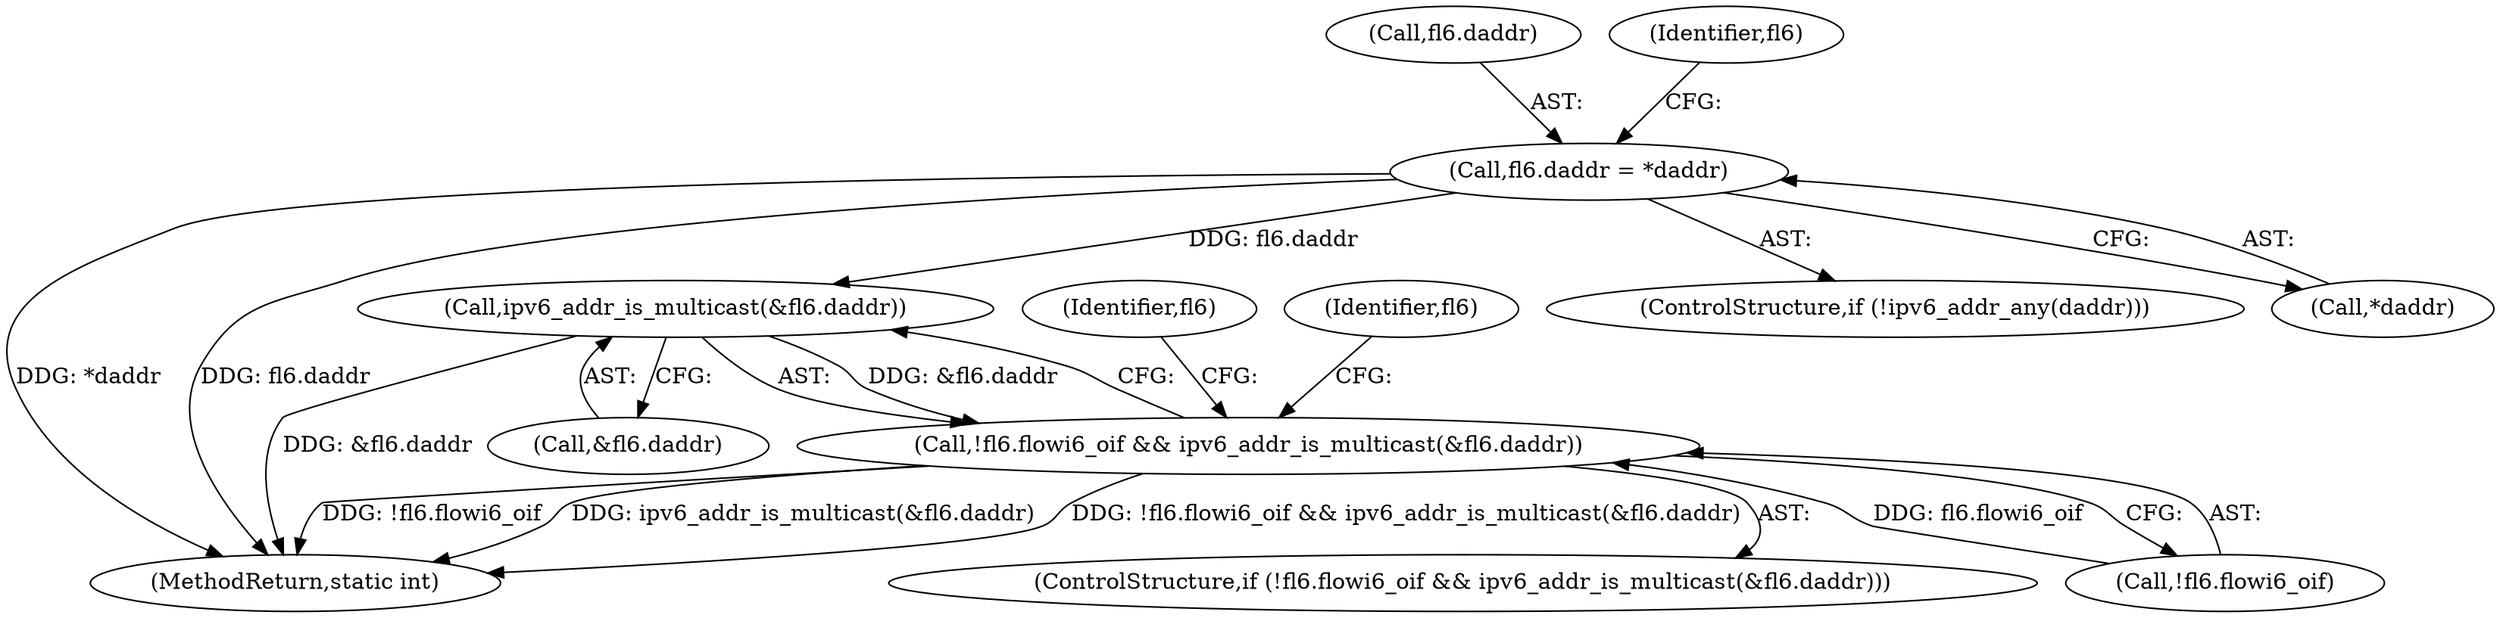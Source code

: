 digraph "0_linux_45f6fad84cc305103b28d73482b344d7f5b76f39_19@pointer" {
"1000451" [label="(Call,fl6.daddr = *daddr)"];
"1000501" [label="(Call,ipv6_addr_is_multicast(&fl6.daddr))"];
"1000496" [label="(Call,!fl6.flowi6_oif && ipv6_addr_is_multicast(&fl6.daddr))"];
"1000654" [label="(MethodReturn,static int)"];
"1000508" [label="(Identifier,fl6)"];
"1000517" [label="(Identifier,fl6)"];
"1000496" [label="(Call,!fl6.flowi6_oif && ipv6_addr_is_multicast(&fl6.daddr))"];
"1000452" [label="(Call,fl6.daddr)"];
"1000451" [label="(Call,fl6.daddr = *daddr)"];
"1000447" [label="(ControlStructure,if (!ipv6_addr_any(daddr)))"];
"1000472" [label="(Identifier,fl6)"];
"1000502" [label="(Call,&fl6.daddr)"];
"1000497" [label="(Call,!fl6.flowi6_oif)"];
"1000455" [label="(Call,*daddr)"];
"1000501" [label="(Call,ipv6_addr_is_multicast(&fl6.daddr))"];
"1000495" [label="(ControlStructure,if (!fl6.flowi6_oif && ipv6_addr_is_multicast(&fl6.daddr)))"];
"1000451" -> "1000447"  [label="AST: "];
"1000451" -> "1000455"  [label="CFG: "];
"1000452" -> "1000451"  [label="AST: "];
"1000455" -> "1000451"  [label="AST: "];
"1000472" -> "1000451"  [label="CFG: "];
"1000451" -> "1000654"  [label="DDG: *daddr"];
"1000451" -> "1000654"  [label="DDG: fl6.daddr"];
"1000451" -> "1000501"  [label="DDG: fl6.daddr"];
"1000501" -> "1000496"  [label="AST: "];
"1000501" -> "1000502"  [label="CFG: "];
"1000502" -> "1000501"  [label="AST: "];
"1000496" -> "1000501"  [label="CFG: "];
"1000501" -> "1000654"  [label="DDG: &fl6.daddr"];
"1000501" -> "1000496"  [label="DDG: &fl6.daddr"];
"1000496" -> "1000495"  [label="AST: "];
"1000496" -> "1000497"  [label="CFG: "];
"1000497" -> "1000496"  [label="AST: "];
"1000508" -> "1000496"  [label="CFG: "];
"1000517" -> "1000496"  [label="CFG: "];
"1000496" -> "1000654"  [label="DDG: !fl6.flowi6_oif && ipv6_addr_is_multicast(&fl6.daddr)"];
"1000496" -> "1000654"  [label="DDG: !fl6.flowi6_oif"];
"1000496" -> "1000654"  [label="DDG: ipv6_addr_is_multicast(&fl6.daddr)"];
"1000497" -> "1000496"  [label="DDG: fl6.flowi6_oif"];
}
